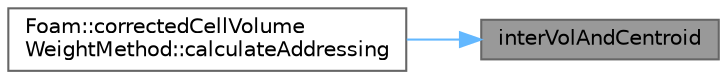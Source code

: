 digraph "interVolAndCentroid"
{
 // LATEX_PDF_SIZE
  bgcolor="transparent";
  edge [fontname=Helvetica,fontsize=10,labelfontname=Helvetica,labelfontsize=10];
  node [fontname=Helvetica,fontsize=10,shape=box,height=0.2,width=0.4];
  rankdir="RL";
  Node1 [id="Node000001",label="interVolAndCentroid",height=0.2,width=0.4,color="gray40", fillcolor="grey60", style="filled", fontcolor="black",tooltip=" "];
  Node1 -> Node2 [id="edge1_Node000001_Node000002",dir="back",color="steelblue1",style="solid",tooltip=" "];
  Node2 [id="Node000002",label="Foam::correctedCellVolume\lWeightMethod::calculateAddressing",height=0.2,width=0.4,color="grey40", fillcolor="white", style="filled",URL="$classFoam_1_1correctedCellVolumeWeightMethod.html#a57c6bb0f1853f10205ba3a7299fcd319",tooltip=" "];
}
